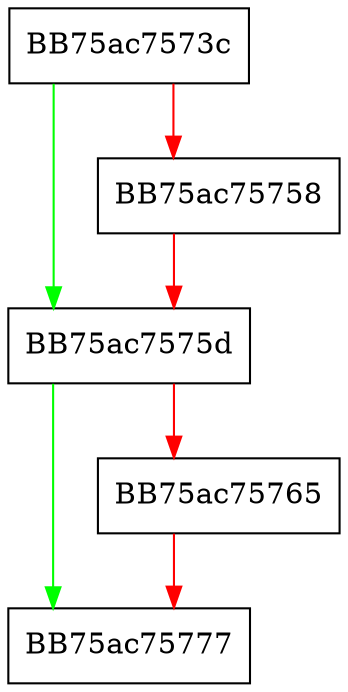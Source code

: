 digraph ResIsSystemProfile {
  node [shape="box"];
  graph [splines=ortho];
  BB75ac7573c -> BB75ac7575d [color="green"];
  BB75ac7573c -> BB75ac75758 [color="red"];
  BB75ac75758 -> BB75ac7575d [color="red"];
  BB75ac7575d -> BB75ac75777 [color="green"];
  BB75ac7575d -> BB75ac75765 [color="red"];
  BB75ac75765 -> BB75ac75777 [color="red"];
}